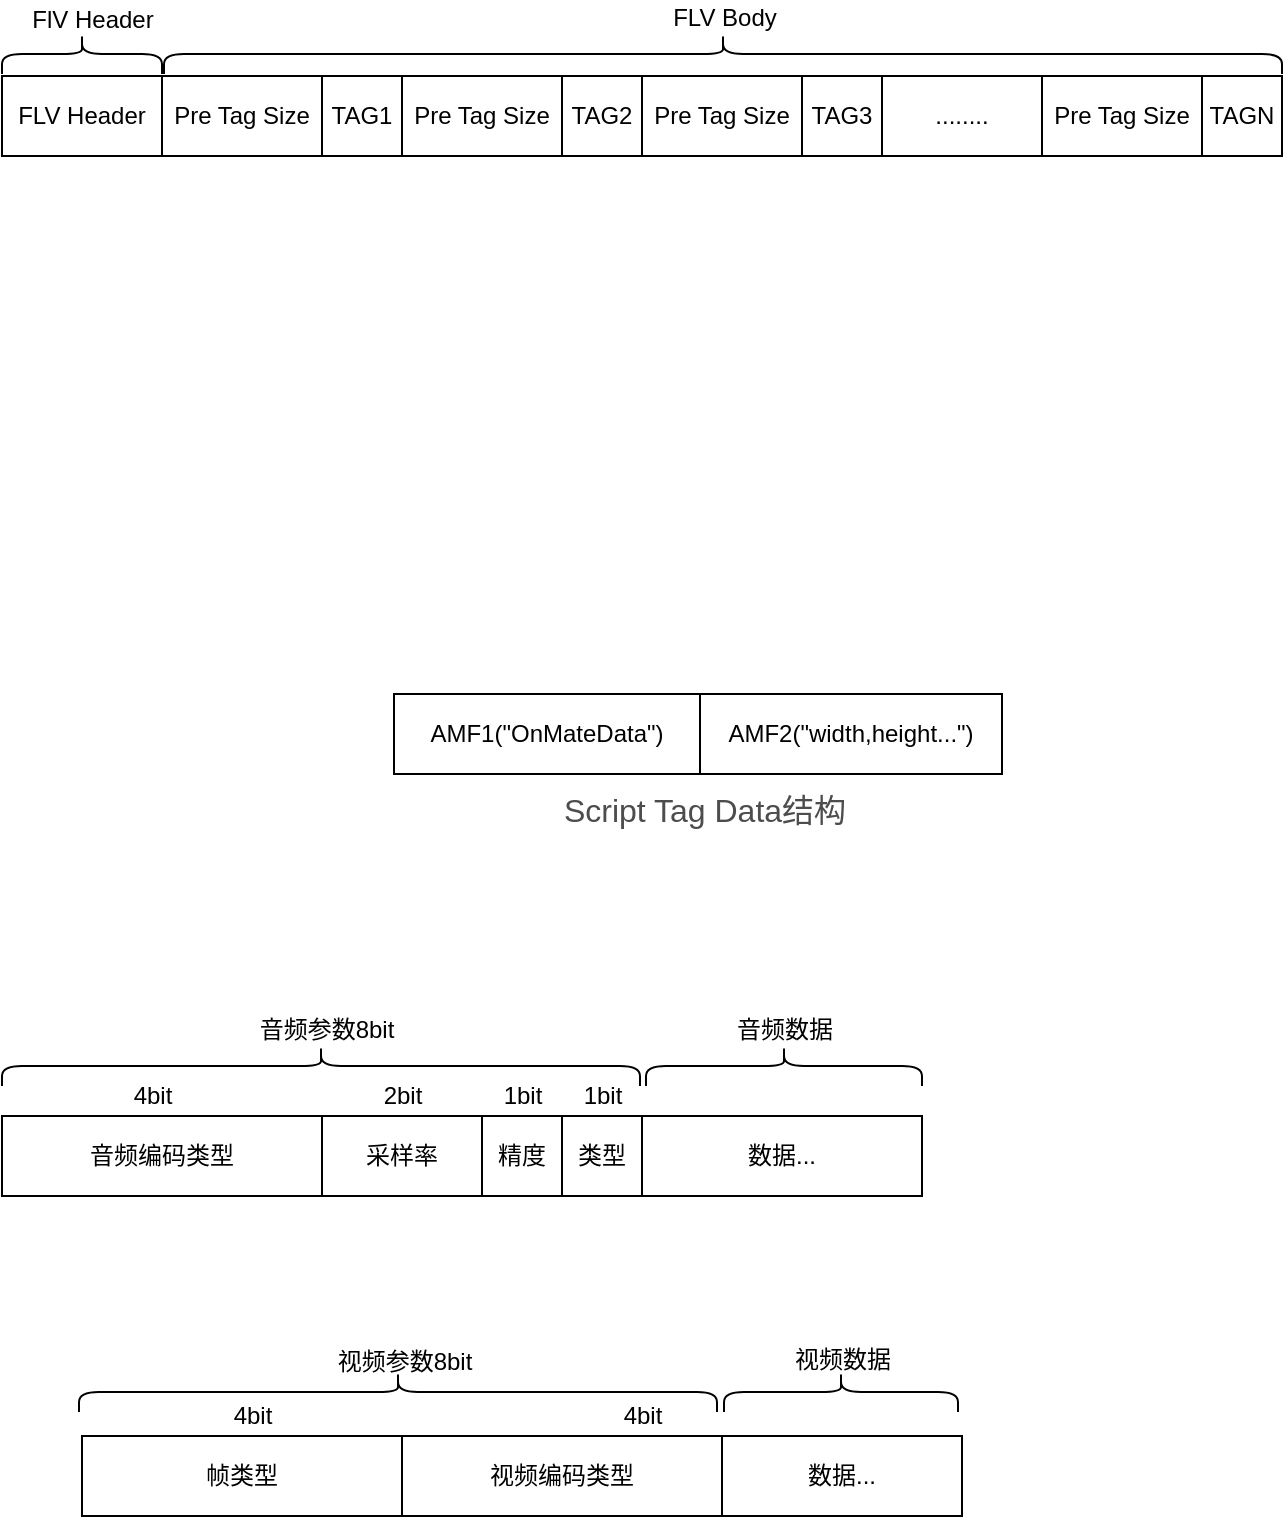 <mxfile version="16.4.5" type="github">
  <diagram id="igyOLGFRV9FDn2weQr8u" name="第 1 页">
    <mxGraphModel dx="1422" dy="817" grid="0" gridSize="10" guides="1" tooltips="1" connect="1" arrows="1" fold="1" page="1" pageScale="1" pageWidth="827" pageHeight="1169" background="none" math="0" shadow="0">
      <root>
        <mxCell id="0" />
        <mxCell id="1" parent="0" />
        <mxCell id="qV_VCeWyAcbR6Dkk7rf7-29" value="" style="shape=table;startSize=0;container=1;collapsible=0;childLayout=tableLayout;" vertex="1" parent="1">
          <mxGeometry x="80" y="280" width="640" height="40" as="geometry" />
        </mxCell>
        <mxCell id="qV_VCeWyAcbR6Dkk7rf7-30" value="" style="shape=tableRow;horizontal=0;startSize=0;swimlaneHead=0;swimlaneBody=0;top=0;left=0;bottom=0;right=0;collapsible=0;dropTarget=0;fillColor=none;points=[[0,0.5],[1,0.5]];portConstraint=eastwest;" vertex="1" parent="qV_VCeWyAcbR6Dkk7rf7-29">
          <mxGeometry width="640" height="40" as="geometry" />
        </mxCell>
        <mxCell id="qV_VCeWyAcbR6Dkk7rf7-31" value="" style="shape=partialRectangle;html=1;whiteSpace=wrap;connectable=0;overflow=hidden;fillColor=none;top=0;left=0;bottom=0;right=0;pointerEvents=1;" vertex="1" parent="qV_VCeWyAcbR6Dkk7rf7-30">
          <mxGeometry width="80" height="40" as="geometry">
            <mxRectangle width="80" height="40" as="alternateBounds" />
          </mxGeometry>
        </mxCell>
        <mxCell id="qV_VCeWyAcbR6Dkk7rf7-32" value="&lt;span&gt;Pre Tag Size&lt;/span&gt;" style="shape=partialRectangle;html=1;whiteSpace=wrap;connectable=0;overflow=hidden;fillColor=none;top=0;left=0;bottom=0;right=0;pointerEvents=1;" vertex="1" parent="qV_VCeWyAcbR6Dkk7rf7-30">
          <mxGeometry x="80" width="80" height="40" as="geometry">
            <mxRectangle width="80" height="40" as="alternateBounds" />
          </mxGeometry>
        </mxCell>
        <mxCell id="qV_VCeWyAcbR6Dkk7rf7-33" value="&lt;span&gt;TAG1&lt;/span&gt;" style="shape=partialRectangle;html=1;whiteSpace=wrap;connectable=0;overflow=hidden;fillColor=none;top=0;left=0;bottom=0;right=0;pointerEvents=1;" vertex="1" parent="qV_VCeWyAcbR6Dkk7rf7-30">
          <mxGeometry x="160" width="40" height="40" as="geometry">
            <mxRectangle width="40" height="40" as="alternateBounds" />
          </mxGeometry>
        </mxCell>
        <mxCell id="qV_VCeWyAcbR6Dkk7rf7-34" value="&lt;span&gt;Pre Tag Size&lt;/span&gt;" style="shape=partialRectangle;html=1;whiteSpace=wrap;connectable=0;overflow=hidden;fillColor=none;top=0;left=0;bottom=0;right=0;pointerEvents=1;" vertex="1" parent="qV_VCeWyAcbR6Dkk7rf7-30">
          <mxGeometry x="200" width="80" height="40" as="geometry">
            <mxRectangle width="80" height="40" as="alternateBounds" />
          </mxGeometry>
        </mxCell>
        <mxCell id="qV_VCeWyAcbR6Dkk7rf7-35" value="&lt;span&gt;TAG2&lt;/span&gt;" style="shape=partialRectangle;html=1;whiteSpace=wrap;connectable=0;overflow=hidden;fillColor=none;top=0;left=0;bottom=0;right=0;pointerEvents=1;" vertex="1" parent="qV_VCeWyAcbR6Dkk7rf7-30">
          <mxGeometry x="280" width="40" height="40" as="geometry">
            <mxRectangle width="40" height="40" as="alternateBounds" />
          </mxGeometry>
        </mxCell>
        <mxCell id="qV_VCeWyAcbR6Dkk7rf7-36" value="&lt;span&gt;Pre Tag Size&lt;/span&gt;" style="shape=partialRectangle;html=1;whiteSpace=wrap;connectable=0;overflow=hidden;fillColor=none;top=0;left=0;bottom=0;right=0;pointerEvents=1;" vertex="1" parent="qV_VCeWyAcbR6Dkk7rf7-30">
          <mxGeometry x="320" width="80" height="40" as="geometry">
            <mxRectangle width="80" height="40" as="alternateBounds" />
          </mxGeometry>
        </mxCell>
        <mxCell id="qV_VCeWyAcbR6Dkk7rf7-37" value="&lt;span&gt;TAG3&lt;/span&gt;" style="shape=partialRectangle;html=1;whiteSpace=wrap;connectable=0;overflow=hidden;fillColor=none;top=0;left=0;bottom=0;right=0;pointerEvents=1;" vertex="1" parent="qV_VCeWyAcbR6Dkk7rf7-30">
          <mxGeometry x="400" width="40" height="40" as="geometry">
            <mxRectangle width="40" height="40" as="alternateBounds" />
          </mxGeometry>
        </mxCell>
        <mxCell id="qV_VCeWyAcbR6Dkk7rf7-38" value="&lt;span&gt;........&lt;/span&gt;" style="shape=partialRectangle;html=1;whiteSpace=wrap;connectable=0;overflow=hidden;fillColor=none;top=0;left=0;bottom=0;right=0;pointerEvents=1;" vertex="1" parent="qV_VCeWyAcbR6Dkk7rf7-30">
          <mxGeometry x="440" width="80" height="40" as="geometry">
            <mxRectangle width="80" height="40" as="alternateBounds" />
          </mxGeometry>
        </mxCell>
        <mxCell id="qV_VCeWyAcbR6Dkk7rf7-39" value="&lt;span&gt;Pre Tag Size&lt;/span&gt;" style="shape=partialRectangle;html=1;whiteSpace=wrap;connectable=0;overflow=hidden;fillColor=none;top=0;left=0;bottom=0;right=0;pointerEvents=1;" vertex="1" parent="qV_VCeWyAcbR6Dkk7rf7-30">
          <mxGeometry x="520" width="80" height="40" as="geometry">
            <mxRectangle width="80" height="40" as="alternateBounds" />
          </mxGeometry>
        </mxCell>
        <mxCell id="qV_VCeWyAcbR6Dkk7rf7-40" value="&lt;span&gt;TAGN&lt;/span&gt;" style="shape=partialRectangle;html=1;whiteSpace=wrap;connectable=0;overflow=hidden;fillColor=none;top=0;left=0;bottom=0;right=0;pointerEvents=1;" vertex="1" parent="qV_VCeWyAcbR6Dkk7rf7-30">
          <mxGeometry x="600" width="40" height="40" as="geometry">
            <mxRectangle width="40" height="40" as="alternateBounds" />
          </mxGeometry>
        </mxCell>
        <mxCell id="qV_VCeWyAcbR6Dkk7rf7-41" value="FLV Header" style="shape=partialRectangle;html=1;whiteSpace=wrap;connectable=0;overflow=hidden;fillColor=none;top=0;left=0;bottom=0;right=0;pointerEvents=1;" vertex="1" parent="1">
          <mxGeometry x="80" y="280" width="80" height="40" as="geometry">
            <mxRectangle width="80" height="40" as="alternateBounds" />
          </mxGeometry>
        </mxCell>
        <mxCell id="qV_VCeWyAcbR6Dkk7rf7-43" value="FlV Header" style="text;html=1;align=center;verticalAlign=middle;resizable=0;points=[];autosize=1;strokeColor=none;fillColor=none;" vertex="1" parent="1">
          <mxGeometry x="89" y="243" width="71" height="18" as="geometry" />
        </mxCell>
        <mxCell id="qV_VCeWyAcbR6Dkk7rf7-44" value="" style="shape=curlyBracket;whiteSpace=wrap;html=1;rounded=1;rotation=90;" vertex="1" parent="1">
          <mxGeometry x="430.5" y="-10.5" width="20" height="559" as="geometry" />
        </mxCell>
        <mxCell id="qV_VCeWyAcbR6Dkk7rf7-45" value="FLV Body" style="text;html=1;align=center;verticalAlign=middle;resizable=0;points=[];autosize=1;strokeColor=none;fillColor=none;" vertex="1" parent="1">
          <mxGeometry x="410" y="242" width="62" height="18" as="geometry" />
        </mxCell>
        <mxCell id="qV_VCeWyAcbR6Dkk7rf7-46" value="" style="shape=curlyBracket;whiteSpace=wrap;html=1;rounded=1;rotation=90;" vertex="1" parent="1">
          <mxGeometry x="110" y="229" width="20" height="80" as="geometry" />
        </mxCell>
        <mxCell id="qV_VCeWyAcbR6Dkk7rf7-47" value="" style="shape=table;startSize=0;container=1;collapsible=0;childLayout=tableLayout;" vertex="1" parent="1">
          <mxGeometry x="276" y="589" width="304" height="40" as="geometry" />
        </mxCell>
        <mxCell id="qV_VCeWyAcbR6Dkk7rf7-48" value="" style="shape=tableRow;horizontal=0;startSize=0;swimlaneHead=0;swimlaneBody=0;top=0;left=0;bottom=0;right=0;collapsible=0;dropTarget=0;fillColor=none;points=[[0,0.5],[1,0.5]];portConstraint=eastwest;" vertex="1" parent="qV_VCeWyAcbR6Dkk7rf7-47">
          <mxGeometry width="304" height="40" as="geometry" />
        </mxCell>
        <mxCell id="qV_VCeWyAcbR6Dkk7rf7-49" value="AMF1(&quot;OnMateData&quot;)" style="shape=partialRectangle;html=1;whiteSpace=wrap;connectable=0;overflow=hidden;fillColor=none;top=0;left=0;bottom=0;right=0;pointerEvents=1;" vertex="1" parent="qV_VCeWyAcbR6Dkk7rf7-48">
          <mxGeometry width="153" height="40" as="geometry">
            <mxRectangle width="153" height="40" as="alternateBounds" />
          </mxGeometry>
        </mxCell>
        <mxCell id="qV_VCeWyAcbR6Dkk7rf7-50" value="AMF2(&quot;width,height...&quot;)" style="shape=partialRectangle;html=1;whiteSpace=wrap;connectable=0;overflow=hidden;fillColor=none;top=0;left=0;bottom=0;right=0;pointerEvents=1;" vertex="1" parent="qV_VCeWyAcbR6Dkk7rf7-48">
          <mxGeometry x="153" width="151" height="40" as="geometry">
            <mxRectangle width="151" height="40" as="alternateBounds" />
          </mxGeometry>
        </mxCell>
        <mxCell id="qV_VCeWyAcbR6Dkk7rf7-51" value="&lt;span style=&quot;color: rgb(77 , 77 , 77) ; font-family: , &amp;#34;sf ui text&amp;#34; , &amp;#34;arial&amp;#34; , &amp;#34;pingfang sc&amp;#34; , &amp;#34;hiragino sans gb&amp;#34; , &amp;#34;microsoft yahei&amp;#34; , &amp;#34;wenquanyi micro hei&amp;#34; , sans-serif , &amp;#34;simhei&amp;#34; , &amp;#34;simsun&amp;#34; ; font-size: 16px ; background-color: rgb(255 , 255 , 255)&quot;&gt;Script Tag Data结构&lt;/span&gt;" style="text;html=1;align=center;verticalAlign=middle;resizable=0;points=[];autosize=1;strokeColor=none;fillColor=none;" vertex="1" parent="1">
          <mxGeometry x="355" y="637" width="151" height="19" as="geometry" />
        </mxCell>
        <mxCell id="qV_VCeWyAcbR6Dkk7rf7-52" value="" style="shape=table;startSize=0;container=1;collapsible=0;childLayout=tableLayout;" vertex="1" parent="1">
          <mxGeometry x="80" y="800" width="460" height="40" as="geometry" />
        </mxCell>
        <mxCell id="qV_VCeWyAcbR6Dkk7rf7-53" value="" style="shape=tableRow;horizontal=0;startSize=0;swimlaneHead=0;swimlaneBody=0;top=0;left=0;bottom=0;right=0;collapsible=0;dropTarget=0;fillColor=none;points=[[0,0.5],[1,0.5]];portConstraint=eastwest;" vertex="1" parent="qV_VCeWyAcbR6Dkk7rf7-52">
          <mxGeometry width="460" height="40" as="geometry" />
        </mxCell>
        <mxCell id="qV_VCeWyAcbR6Dkk7rf7-54" value="音频编码类型" style="shape=partialRectangle;html=1;whiteSpace=wrap;connectable=0;overflow=hidden;fillColor=none;top=0;left=0;bottom=0;right=0;pointerEvents=1;" vertex="1" parent="qV_VCeWyAcbR6Dkk7rf7-53">
          <mxGeometry width="160" height="40" as="geometry">
            <mxRectangle width="160" height="40" as="alternateBounds" />
          </mxGeometry>
        </mxCell>
        <mxCell id="qV_VCeWyAcbR6Dkk7rf7-55" value="采样率" style="shape=partialRectangle;html=1;whiteSpace=wrap;connectable=0;overflow=hidden;fillColor=none;top=0;left=0;bottom=0;right=0;pointerEvents=1;" vertex="1" parent="qV_VCeWyAcbR6Dkk7rf7-53">
          <mxGeometry x="160" width="80" height="40" as="geometry">
            <mxRectangle width="80" height="40" as="alternateBounds" />
          </mxGeometry>
        </mxCell>
        <mxCell id="qV_VCeWyAcbR6Dkk7rf7-56" value="精度" style="shape=partialRectangle;html=1;whiteSpace=wrap;connectable=0;overflow=hidden;fillColor=none;top=0;left=0;bottom=0;right=0;pointerEvents=1;" vertex="1" parent="qV_VCeWyAcbR6Dkk7rf7-53">
          <mxGeometry x="240" width="40" height="40" as="geometry">
            <mxRectangle width="40" height="40" as="alternateBounds" />
          </mxGeometry>
        </mxCell>
        <mxCell id="qV_VCeWyAcbR6Dkk7rf7-57" value="类型" style="shape=partialRectangle;html=1;whiteSpace=wrap;connectable=0;overflow=hidden;fillColor=none;top=0;left=0;bottom=0;right=0;pointerEvents=1;" vertex="1" parent="qV_VCeWyAcbR6Dkk7rf7-53">
          <mxGeometry x="280" width="40" height="40" as="geometry">
            <mxRectangle width="40" height="40" as="alternateBounds" />
          </mxGeometry>
        </mxCell>
        <mxCell id="qV_VCeWyAcbR6Dkk7rf7-58" value="数据..." style="shape=partialRectangle;html=1;whiteSpace=wrap;connectable=0;overflow=hidden;fillColor=none;top=0;left=0;bottom=0;right=0;pointerEvents=1;" vertex="1" parent="qV_VCeWyAcbR6Dkk7rf7-53">
          <mxGeometry x="320" width="140" height="40" as="geometry">
            <mxRectangle width="140" height="40" as="alternateBounds" />
          </mxGeometry>
        </mxCell>
        <mxCell id="qV_VCeWyAcbR6Dkk7rf7-59" value="4bit" style="text;html=1;align=center;verticalAlign=middle;resizable=0;points=[];autosize=1;strokeColor=none;fillColor=none;" vertex="1" parent="1">
          <mxGeometry x="140" y="780" width="30" height="20" as="geometry" />
        </mxCell>
        <mxCell id="qV_VCeWyAcbR6Dkk7rf7-60" value="2bit" style="text;html=1;align=center;verticalAlign=middle;resizable=0;points=[];autosize=1;strokeColor=none;fillColor=none;" vertex="1" parent="1">
          <mxGeometry x="265" y="780" width="30" height="20" as="geometry" />
        </mxCell>
        <mxCell id="qV_VCeWyAcbR6Dkk7rf7-61" value="1bit" style="text;html=1;align=center;verticalAlign=middle;resizable=0;points=[];autosize=1;strokeColor=none;fillColor=none;" vertex="1" parent="1">
          <mxGeometry x="325" y="780" width="30" height="20" as="geometry" />
        </mxCell>
        <mxCell id="qV_VCeWyAcbR6Dkk7rf7-62" value="1bit" style="text;html=1;align=center;verticalAlign=middle;resizable=0;points=[];autosize=1;strokeColor=none;fillColor=none;" vertex="1" parent="1">
          <mxGeometry x="365" y="780" width="30" height="20" as="geometry" />
        </mxCell>
        <mxCell id="qV_VCeWyAcbR6Dkk7rf7-64" value="" style="shape=curlyBracket;whiteSpace=wrap;html=1;rounded=1;rotation=90;" vertex="1" parent="1">
          <mxGeometry x="229.5" y="615.5" width="20" height="319" as="geometry" />
        </mxCell>
        <mxCell id="qV_VCeWyAcbR6Dkk7rf7-65" value="" style="shape=curlyBracket;whiteSpace=wrap;html=1;rounded=1;rotation=90;" vertex="1" parent="1">
          <mxGeometry x="461" y="706" width="20" height="138" as="geometry" />
        </mxCell>
        <mxCell id="qV_VCeWyAcbR6Dkk7rf7-66" value="音频参数8bit" style="text;html=1;align=center;verticalAlign=middle;resizable=0;points=[];autosize=1;strokeColor=none;fillColor=none;" vertex="1" parent="1">
          <mxGeometry x="203" y="748" width="77" height="18" as="geometry" />
        </mxCell>
        <mxCell id="qV_VCeWyAcbR6Dkk7rf7-67" value="音频数据" style="text;html=1;align=center;verticalAlign=middle;resizable=0;points=[];autosize=1;strokeColor=none;fillColor=none;" vertex="1" parent="1">
          <mxGeometry x="442" y="748" width="58" height="18" as="geometry" />
        </mxCell>
        <mxCell id="qV_VCeWyAcbR6Dkk7rf7-68" value="" style="shape=table;startSize=0;container=1;collapsible=0;childLayout=tableLayout;" vertex="1" parent="1">
          <mxGeometry x="120" y="960" width="440" height="40" as="geometry" />
        </mxCell>
        <mxCell id="qV_VCeWyAcbR6Dkk7rf7-69" value="" style="shape=tableRow;horizontal=0;startSize=0;swimlaneHead=0;swimlaneBody=0;top=0;left=0;bottom=0;right=0;collapsible=0;dropTarget=0;fillColor=none;points=[[0,0.5],[1,0.5]];portConstraint=eastwest;" vertex="1" parent="qV_VCeWyAcbR6Dkk7rf7-68">
          <mxGeometry width="440" height="40" as="geometry" />
        </mxCell>
        <mxCell id="qV_VCeWyAcbR6Dkk7rf7-70" value="帧类型" style="shape=partialRectangle;html=1;whiteSpace=wrap;connectable=0;overflow=hidden;fillColor=none;top=0;left=0;bottom=0;right=0;pointerEvents=1;" vertex="1" parent="qV_VCeWyAcbR6Dkk7rf7-69">
          <mxGeometry width="160" height="40" as="geometry">
            <mxRectangle width="160" height="40" as="alternateBounds" />
          </mxGeometry>
        </mxCell>
        <mxCell id="qV_VCeWyAcbR6Dkk7rf7-71" value="视频编码类型" style="shape=partialRectangle;html=1;whiteSpace=wrap;connectable=0;overflow=hidden;fillColor=none;top=0;left=0;bottom=0;right=0;pointerEvents=1;" vertex="1" parent="qV_VCeWyAcbR6Dkk7rf7-69">
          <mxGeometry x="160" width="160" height="40" as="geometry">
            <mxRectangle width="160" height="40" as="alternateBounds" />
          </mxGeometry>
        </mxCell>
        <mxCell id="qV_VCeWyAcbR6Dkk7rf7-72" value="数据..." style="shape=partialRectangle;html=1;whiteSpace=wrap;connectable=0;overflow=hidden;fillColor=none;top=0;left=0;bottom=0;right=0;pointerEvents=1;" vertex="1" parent="qV_VCeWyAcbR6Dkk7rf7-69">
          <mxGeometry x="320" width="120" height="40" as="geometry">
            <mxRectangle width="120" height="40" as="alternateBounds" />
          </mxGeometry>
        </mxCell>
        <mxCell id="qV_VCeWyAcbR6Dkk7rf7-73" value="4bit" style="text;html=1;align=center;verticalAlign=middle;resizable=0;points=[];autosize=1;strokeColor=none;fillColor=none;" vertex="1" parent="1">
          <mxGeometry x="190" y="940" width="30" height="20" as="geometry" />
        </mxCell>
        <mxCell id="qV_VCeWyAcbR6Dkk7rf7-74" value="4bit" style="text;html=1;align=center;verticalAlign=middle;resizable=0;points=[];autosize=1;strokeColor=none;fillColor=none;" vertex="1" parent="1">
          <mxGeometry x="385" y="940" width="30" height="20" as="geometry" />
        </mxCell>
        <mxCell id="qV_VCeWyAcbR6Dkk7rf7-75" value="" style="shape=curlyBracket;whiteSpace=wrap;html=1;rounded=1;rotation=90;" vertex="1" parent="1">
          <mxGeometry x="268" y="778.5" width="20" height="319" as="geometry" />
        </mxCell>
        <mxCell id="qV_VCeWyAcbR6Dkk7rf7-76" value="视频参数8bit" style="text;html=1;align=center;verticalAlign=middle;resizable=0;points=[];autosize=1;strokeColor=none;fillColor=none;" vertex="1" parent="1">
          <mxGeometry x="240.5" y="913" width="80" height="20" as="geometry" />
        </mxCell>
        <mxCell id="qV_VCeWyAcbR6Dkk7rf7-77" value="视频数据" style="text;html=1;align=center;verticalAlign=middle;resizable=0;points=[];autosize=1;strokeColor=none;fillColor=none;" vertex="1" parent="1">
          <mxGeometry x="469.5" y="912" width="60" height="20" as="geometry" />
        </mxCell>
        <mxCell id="qV_VCeWyAcbR6Dkk7rf7-78" value="" style="shape=curlyBracket;whiteSpace=wrap;html=1;rounded=1;rotation=90;" vertex="1" parent="1">
          <mxGeometry x="489.5" y="879.5" width="20" height="117" as="geometry" />
        </mxCell>
      </root>
    </mxGraphModel>
  </diagram>
</mxfile>
